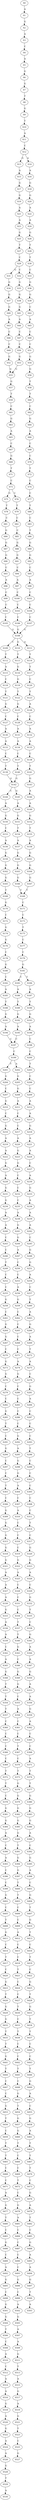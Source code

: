 strict digraph  {
	S0 -> S1 [ label = A ];
	S1 -> S2 [ label = G ];
	S2 -> S3 [ label = A ];
	S3 -> S4 [ label = C ];
	S4 -> S5 [ label = A ];
	S5 -> S6 [ label = G ];
	S6 -> S7 [ label = G ];
	S7 -> S8 [ label = T ];
	S8 -> S9 [ label = G ];
	S9 -> S10 [ label = T ];
	S10 -> S11 [ label = A ];
	S11 -> S12 [ label = C ];
	S12 -> S13 [ label = G ];
	S12 -> S14 [ label = A ];
	S13 -> S15 [ label = A ];
	S14 -> S16 [ label = A ];
	S15 -> S17 [ label = G ];
	S16 -> S18 [ label = G ];
	S17 -> S19 [ label = G ];
	S18 -> S20 [ label = G ];
	S19 -> S21 [ label = A ];
	S20 -> S22 [ label = A ];
	S21 -> S23 [ label = A ];
	S22 -> S24 [ label = A ];
	S23 -> S25 [ label = G ];
	S24 -> S26 [ label = G ];
	S25 -> S27 [ label = T ];
	S26 -> S28 [ label = T ];
	S27 -> S29 [ label = C ];
	S28 -> S30 [ label = T ];
	S29 -> S31 [ label = G ];
	S29 -> S32 [ label = C ];
	S30 -> S33 [ label = C ];
	S31 -> S34 [ label = G ];
	S32 -> S35 [ label = G ];
	S33 -> S36 [ label = G ];
	S34 -> S37 [ label = G ];
	S35 -> S38 [ label = G ];
	S36 -> S39 [ label = G ];
	S37 -> S40 [ label = G ];
	S38 -> S41 [ label = G ];
	S39 -> S42 [ label = C ];
	S40 -> S43 [ label = A ];
	S41 -> S44 [ label = A ];
	S42 -> S45 [ label = A ];
	S43 -> S46 [ label = C ];
	S44 -> S47 [ label = C ];
	S45 -> S48 [ label = C ];
	S46 -> S49 [ label = C ];
	S47 -> S50 [ label = C ];
	S48 -> S51 [ label = C ];
	S49 -> S52 [ label = G ];
	S50 -> S53 [ label = G ];
	S51 -> S54 [ label = G ];
	S52 -> S55 [ label = G ];
	S53 -> S55 [ label = G ];
	S54 -> S56 [ label = G ];
	S55 -> S57 [ label = G ];
	S56 -> S58 [ label = T ];
	S57 -> S59 [ label = T ];
	S58 -> S60 [ label = T ];
	S59 -> S61 [ label = C ];
	S60 -> S62 [ label = C ];
	S61 -> S63 [ label = G ];
	S62 -> S64 [ label = G ];
	S63 -> S65 [ label = A ];
	S64 -> S66 [ label = A ];
	S65 -> S67 [ label = C ];
	S66 -> S68 [ label = C ];
	S67 -> S69 [ label = G ];
	S68 -> S70 [ label = C ];
	S69 -> S71 [ label = T ];
	S70 -> S72 [ label = T ];
	S71 -> S73 [ label = C ];
	S72 -> S74 [ label = C ];
	S73 -> S75 [ label = G ];
	S73 -> S76 [ label = C ];
	S74 -> S77 [ label = C ];
	S75 -> S78 [ label = T ];
	S76 -> S79 [ label = T ];
	S77 -> S80 [ label = T ];
	S78 -> S81 [ label = C ];
	S79 -> S82 [ label = C ];
	S80 -> S83 [ label = C ];
	S81 -> S84 [ label = G ];
	S82 -> S85 [ label = C ];
	S83 -> S86 [ label = T ];
	S84 -> S87 [ label = G ];
	S85 -> S88 [ label = G ];
	S86 -> S89 [ label = G ];
	S87 -> S90 [ label = G ];
	S88 -> S91 [ label = G ];
	S89 -> S92 [ label = G ];
	S90 -> S93 [ label = C ];
	S91 -> S94 [ label = C ];
	S92 -> S95 [ label = C ];
	S93 -> S96 [ label = A ];
	S94 -> S97 [ label = A ];
	S95 -> S98 [ label = A ];
	S96 -> S99 [ label = C ];
	S97 -> S100 [ label = C ];
	S98 -> S101 [ label = C ];
	S99 -> S102 [ label = C ];
	S100 -> S103 [ label = C ];
	S101 -> S104 [ label = C ];
	S102 -> S105 [ label = C ];
	S103 -> S106 [ label = C ];
	S104 -> S107 [ label = C ];
	S105 -> S108 [ label = G ];
	S106 -> S108 [ label = G ];
	S107 -> S108 [ label = G ];
	S108 -> S109 [ label = C ];
	S108 -> S110 [ label = G ];
	S108 -> S111 [ label = A ];
	S109 -> S112 [ label = T ];
	S110 -> S113 [ label = T ];
	S111 -> S114 [ label = T ];
	S112 -> S115 [ label = A ];
	S113 -> S116 [ label = G ];
	S114 -> S117 [ label = T ];
	S115 -> S118 [ label = C ];
	S116 -> S119 [ label = G ];
	S117 -> S120 [ label = C ];
	S118 -> S121 [ label = T ];
	S119 -> S122 [ label = T ];
	S120 -> S123 [ label = T ];
	S121 -> S124 [ label = G ];
	S122 -> S125 [ label = G ];
	S123 -> S126 [ label = A ];
	S124 -> S127 [ label = C ];
	S125 -> S128 [ label = C ];
	S126 -> S129 [ label = C ];
	S127 -> S130 [ label = A ];
	S128 -> S131 [ label = A ];
	S129 -> S132 [ label = A ];
	S130 -> S133 [ label = A ];
	S131 -> S134 [ label = A ];
	S132 -> S135 [ label = A ];
	S133 -> S136 [ label = C ];
	S134 -> S137 [ label = C ];
	S135 -> S138 [ label = C ];
	S136 -> S139 [ label = T ];
	S137 -> S140 [ label = T ];
	S138 -> S141 [ label = T ];
	S139 -> S142 [ label = G ];
	S140 -> S142 [ label = G ];
	S141 -> S143 [ label = G ];
	S142 -> S144 [ label = C ];
	S142 -> S145 [ label = G ];
	S143 -> S146 [ label = A ];
	S144 -> S147 [ label = A ];
	S145 -> S148 [ label = A ];
	S146 -> S149 [ label = A ];
	S147 -> S150 [ label = G ];
	S148 -> S151 [ label = G ];
	S149 -> S152 [ label = G ];
	S150 -> S153 [ label = C ];
	S151 -> S154 [ label = T ];
	S152 -> S155 [ label = T ];
	S153 -> S156 [ label = A ];
	S154 -> S157 [ label = A ];
	S155 -> S158 [ label = A ];
	S156 -> S159 [ label = G ];
	S157 -> S160 [ label = G ];
	S158 -> S161 [ label = G ];
	S159 -> S162 [ label = G ];
	S160 -> S163 [ label = G ];
	S161 -> S164 [ label = G ];
	S162 -> S165 [ label = G ];
	S163 -> S166 [ label = G ];
	S164 -> S167 [ label = G ];
	S165 -> S168 [ label = T ];
	S166 -> S169 [ label = T ];
	S167 -> S169 [ label = T ];
	S168 -> S170 [ label = G ];
	S169 -> S171 [ label = C ];
	S170 -> S172 [ label = C ];
	S171 -> S173 [ label = C ];
	S172 -> S174 [ label = G ];
	S173 -> S175 [ label = T ];
	S174 -> S176 [ label = G ];
	S175 -> S177 [ label = C ];
	S176 -> S178 [ label = C ];
	S177 -> S179 [ label = C ];
	S178 -> S180 [ label = G ];
	S179 -> S181 [ label = G ];
	S180 -> S182 [ label = C ];
	S181 -> S183 [ label = C ];
	S181 -> S184 [ label = T ];
	S182 -> S185 [ label = A ];
	S183 -> S186 [ label = A ];
	S184 -> S187 [ label = A ];
	S185 -> S188 [ label = T ];
	S186 -> S189 [ label = T ];
	S187 -> S190 [ label = T ];
	S188 -> S191 [ label = G ];
	S189 -> S192 [ label = G ];
	S190 -> S193 [ label = G ];
	S191 -> S194 [ label = A ];
	S192 -> S195 [ label = A ];
	S193 -> S196 [ label = A ];
	S194 -> S197 [ label = C ];
	S195 -> S197 [ label = C ];
	S196 -> S198 [ label = C ];
	S197 -> S199 [ label = C ];
	S198 -> S200 [ label = C ];
	S199 -> S201 [ label = T ];
	S199 -> S202 [ label = A ];
	S200 -> S203 [ label = T ];
	S201 -> S204 [ label = G ];
	S202 -> S205 [ label = G ];
	S203 -> S206 [ label = C ];
	S204 -> S207 [ label = C ];
	S205 -> S208 [ label = G ];
	S206 -> S209 [ label = C ];
	S207 -> S210 [ label = G ];
	S208 -> S211 [ label = A ];
	S209 -> S212 [ label = A ];
	S210 -> S213 [ label = C ];
	S211 -> S214 [ label = C ];
	S212 -> S215 [ label = A ];
	S213 -> S216 [ label = G ];
	S214 -> S217 [ label = C ];
	S215 -> S218 [ label = G ];
	S216 -> S219 [ label = A ];
	S217 -> S220 [ label = A ];
	S218 -> S221 [ label = A ];
	S219 -> S222 [ label = A ];
	S220 -> S223 [ label = G ];
	S221 -> S224 [ label = A ];
	S222 -> S225 [ label = G ];
	S223 -> S226 [ label = G ];
	S224 -> S227 [ label = C ];
	S225 -> S228 [ label = A ];
	S226 -> S229 [ label = C ];
	S227 -> S230 [ label = A ];
	S228 -> S231 [ label = G ];
	S229 -> S232 [ label = C ];
	S230 -> S233 [ label = G ];
	S231 -> S234 [ label = G ];
	S232 -> S235 [ label = C ];
	S233 -> S236 [ label = A ];
	S234 -> S237 [ label = A ];
	S235 -> S238 [ label = A ];
	S236 -> S239 [ label = A ];
	S237 -> S240 [ label = A ];
	S238 -> S241 [ label = G ];
	S239 -> S242 [ label = A ];
	S240 -> S243 [ label = C ];
	S241 -> S244 [ label = G ];
	S242 -> S245 [ label = C ];
	S243 -> S246 [ label = C ];
	S244 -> S247 [ label = A ];
	S245 -> S248 [ label = G ];
	S246 -> S249 [ label = T ];
	S247 -> S250 [ label = C ];
	S248 -> S251 [ label = G ];
	S249 -> S252 [ label = C ];
	S250 -> S253 [ label = C ];
	S251 -> S254 [ label = A ];
	S252 -> S255 [ label = C ];
	S253 -> S256 [ label = A ];
	S254 -> S257 [ label = C ];
	S255 -> S258 [ label = G ];
	S256 -> S259 [ label = G ];
	S257 -> S260 [ label = T ];
	S258 -> S261 [ label = C ];
	S259 -> S262 [ label = C ];
	S260 -> S263 [ label = A ];
	S261 -> S264 [ label = G ];
	S262 -> S265 [ label = C ];
	S263 -> S266 [ label = G ];
	S264 -> S267 [ label = G ];
	S265 -> S268 [ label = C ];
	S266 -> S269 [ label = A ];
	S267 -> S270 [ label = C ];
	S268 -> S271 [ label = C ];
	S269 -> S272 [ label = T ];
	S270 -> S273 [ label = G ];
	S271 -> S274 [ label = A ];
	S272 -> S275 [ label = A ];
	S273 -> S276 [ label = G ];
	S274 -> S277 [ label = G ];
	S275 -> S278 [ label = C ];
	S276 -> S279 [ label = C ];
	S277 -> S280 [ label = C ];
	S278 -> S281 [ label = G ];
	S279 -> S282 [ label = C ];
	S280 -> S283 [ label = C ];
	S281 -> S284 [ label = A ];
	S282 -> S285 [ label = G ];
	S283 -> S286 [ label = C ];
	S284 -> S287 [ label = C ];
	S285 -> S288 [ label = T ];
	S286 -> S289 [ label = C ];
	S287 -> S290 [ label = C ];
	S288 -> S291 [ label = C ];
	S289 -> S292 [ label = G ];
	S290 -> S293 [ label = C ];
	S291 -> S294 [ label = G ];
	S292 -> S295 [ label = A ];
	S293 -> S296 [ label = T ];
	S294 -> S297 [ label = C ];
	S295 -> S298 [ label = G ];
	S296 -> S299 [ label = C ];
	S297 -> S300 [ label = C ];
	S298 -> S301 [ label = G ];
	S299 -> S302 [ label = C ];
	S300 -> S303 [ label = T ];
	S301 -> S304 [ label = A ];
	S302 -> S305 [ label = C ];
	S303 -> S306 [ label = C ];
	S304 -> S307 [ label = C ];
	S305 -> S308 [ label = C ];
	S306 -> S309 [ label = G ];
	S307 -> S310 [ label = A ];
	S308 -> S311 [ label = C ];
	S309 -> S312 [ label = G ];
	S310 -> S313 [ label = C ];
	S311 -> S314 [ label = T ];
	S312 -> S315 [ label = G ];
	S313 -> S316 [ label = C ];
	S314 -> S317 [ label = C ];
	S315 -> S318 [ label = G ];
	S316 -> S319 [ label = C ];
	S317 -> S320 [ label = G ];
	S318 -> S321 [ label = G ];
	S319 -> S322 [ label = G ];
	S320 -> S323 [ label = G ];
	S321 -> S324 [ label = A ];
	S322 -> S325 [ label = A ];
	S323 -> S326 [ label = A ];
	S324 -> S327 [ label = A ];
	S325 -> S328 [ label = C ];
	S326 -> S329 [ label = C ];
	S327 -> S330 [ label = A ];
	S328 -> S331 [ label = C ];
	S329 -> S332 [ label = G ];
	S330 -> S333 [ label = G ];
	S331 -> S334 [ label = C ];
	S332 -> S335 [ label = T ];
	S333 -> S336 [ label = A ];
	S334 -> S337 [ label = T ];
	S335 -> S338 [ label = C ];
	S336 -> S339 [ label = A ];
	S337 -> S340 [ label = T ];
	S338 -> S341 [ label = G ];
	S339 -> S342 [ label = C ];
	S340 -> S343 [ label = G ];
	S341 -> S344 [ label = A ];
	S342 -> S345 [ label = A ];
	S343 -> S346 [ label = C ];
	S344 -> S347 [ label = A ];
	S345 -> S348 [ label = G ];
	S346 -> S349 [ label = G ];
	S347 -> S350 [ label = G ];
	S348 -> S351 [ label = T ];
	S349 -> S352 [ label = G ];
	S350 -> S353 [ label = A ];
	S351 -> S354 [ label = T ];
	S352 -> S355 [ label = C ];
	S353 -> S356 [ label = A ];
	S354 -> S357 [ label = T ];
	S355 -> S358 [ label = A ];
	S356 -> S359 [ label = G ];
	S357 -> S360 [ label = C ];
	S358 -> S361 [ label = C ];
	S359 -> S362 [ label = A ];
	S360 -> S363 [ label = C ];
	S361 -> S364 [ label = C ];
	S362 -> S365 [ label = C ];
	S363 -> S366 [ label = C ];
	S364 -> S367 [ label = T ];
	S365 -> S368 [ label = C ];
	S366 -> S369 [ label = C ];
	S367 -> S370 [ label = C ];
	S368 -> S371 [ label = A ];
	S369 -> S372 [ label = T ];
	S370 -> S373 [ label = T ];
	S371 -> S374 [ label = T ];
	S372 -> S375 [ label = T ];
	S373 -> S376 [ label = G ];
	S374 -> S377 [ label = T ];
	S375 -> S378 [ label = C ];
	S376 -> S379 [ label = G ];
	S377 -> S380 [ label = G ];
	S378 -> S381 [ label = G ];
	S379 -> S382 [ label = G ];
	S380 -> S383 [ label = G ];
	S381 -> S384 [ label = G ];
	S382 -> S385 [ label = G ];
	S383 -> S386 [ label = G ];
	S384 -> S387 [ label = A ];
	S385 -> S388 [ label = G ];
	S386 -> S389 [ label = A ];
	S387 -> S390 [ label = C ];
	S388 -> S391 [ label = T ];
	S389 -> S392 [ label = C ];
	S390 -> S393 [ label = A ];
	S391 -> S394 [ label = G ];
	S392 -> S395 [ label = G ];
	S393 -> S396 [ label = C ];
	S394 -> S397 [ label = G ];
	S395 -> S398 [ label = A ];
	S396 -> S399 [ label = C ];
	S397 -> S400 [ label = T ];
	S398 -> S401 [ label = C ];
	S399 -> S402 [ label = G ];
	S400 -> S403 [ label = T ];
	S401 -> S404 [ label = G ];
	S402 -> S405 [ label = C ];
	S403 -> S406 [ label = C ];
	S404 -> S407 [ label = T ];
	S405 -> S408 [ label = T ];
	S406 -> S409 [ label = C ];
	S407 -> S410 [ label = G ];
	S408 -> S411 [ label = G ];
	S409 -> S412 [ label = A ];
	S410 -> S413 [ label = T ];
	S411 -> S414 [ label = C ];
	S412 -> S415 [ label = C ];
	S413 -> S416 [ label = C ];
	S414 -> S417 [ label = T ];
	S415 -> S418 [ label = C ];
	S416 -> S419 [ label = T ];
	S417 -> S420 [ label = C ];
	S418 -> S421 [ label = T ];
	S419 -> S422 [ label = C ];
	S420 -> S423 [ label = G ];
	S421 -> S424 [ label = C ];
	S422 -> S425 [ label = G ];
	S423 -> S426 [ label = T ];
	S424 -> S427 [ label = C ];
	S425 -> S428 [ label = T ];
	S426 -> S429 [ label = G ];
	S427 -> S430 [ label = T ];
	S428 -> S431 [ label = G ];
	S429 -> S432 [ label = G ];
	S430 -> S433 [ label = C ];
	S431 -> S434 [ label = T ];
	S432 -> S435 [ label = T ];
	S433 -> S436 [ label = T ];
	S434 -> S437 [ label = T ];
	S435 -> S438 [ label = T ];
	S436 -> S439 [ label = C ];
	S437 -> S440 [ label = C ];
	S438 -> S441 [ label = G ];
	S439 -> S442 [ label = C ];
	S440 -> S443 [ label = C ];
	S441 -> S444 [ label = T ];
	S442 -> S445 [ label = T ];
	S443 -> S446 [ label = T ];
	S444 -> S447 [ label = C ];
	S445 -> S448 [ label = C ];
	S446 -> S449 [ label = G ];
	S447 -> S450 [ label = C ];
	S448 -> S451 [ label = G ];
	S449 -> S452 [ label = A ];
	S450 -> S453 [ label = G ];
	S451 -> S454 [ label = T ];
	S452 -> S455 [ label = C ];
	S453 -> S456 [ label = T ];
	S454 -> S457 [ label = G ];
	S455 -> S458 [ label = G ];
	S456 -> S459 [ label = C ];
	S457 -> S460 [ label = G ];
	S458 -> S461 [ label = A ];
	S459 -> S462 [ label = T ];
	S460 -> S463 [ label = T ];
	S461 -> S464 [ label = T ];
	S462 -> S465 [ label = T ];
	S463 -> S466 [ label = C ];
	S464 -> S467 [ label = T ];
	S465 -> S468 [ label = C ];
	S466 -> S469 [ label = C ];
	S467 -> S470 [ label = T ];
	S468 -> S471 [ label = C ];
	S469 -> S472 [ label = T ];
	S470 -> S473 [ label = C ];
	S471 -> S474 [ label = A ];
	S472 -> S475 [ label = C ];
	S473 -> S476 [ label = G ];
	S474 -> S477 [ label = G ];
	S475 -> S478 [ label = G ];
	S476 -> S479 [ label = A ];
	S477 -> S480 [ label = T ];
	S478 -> S481 [ label = A ];
	S479 -> S482 [ label = T ];
	S480 -> S483 [ label = C ];
	S481 -> S484 [ label = C ];
	S482 -> S485 [ label = C ];
	S483 -> S486 [ label = G ];
	S484 -> S487 [ label = C ];
	S485 -> S488 [ label = G ];
	S486 -> S489 [ label = C ];
	S487 -> S490 [ label = C ];
	S488 -> S491 [ label = A ];
	S489 -> S492 [ label = A ];
	S490 -> S493 [ label = C ];
	S491 -> S494 [ label = A ];
	S492 -> S495 [ label = G ];
	S493 -> S496 [ label = G ];
	S494 -> S497 [ label = G ];
	S495 -> S498 [ label = C ];
	S496 -> S499 [ label = C ];
	S497 -> S500 [ label = T ];
	S498 -> S501 [ label = G ];
	S499 -> S502 [ label = A ];
	S500 -> S503 [ label = A ];
	S501 -> S504 [ label = G ];
	S502 -> S505 [ label = G ];
	S504 -> S506 [ label = T ];
	S505 -> S507 [ label = A ];
	S506 -> S508 [ label = C ];
	S507 -> S509 [ label = A ];
	S508 -> S510 [ label = A ];
	S509 -> S511 [ label = G ];
	S510 -> S512 [ label = C ];
	S511 -> S513 [ label = T ];
	S512 -> S514 [ label = A ];
	S513 -> S515 [ label = A ];
	S514 -> S516 [ label = A ];
	S515 -> S517 [ label = G ];
	S516 -> S518 [ label = G ];
	S517 -> S519 [ label = A ];
	S518 -> S520 [ label = A ];
	S519 -> S521 [ label = G ];
	S520 -> S522 [ label = G ];
	S521 -> S523 [ label = T ];
	S522 -> S524 [ label = A ];
	S523 -> S525 [ label = C ];
	S524 -> S526 [ label = A ];
	S525 -> S527 [ label = G ];
	S526 -> S528 [ label = G ];
	S528 -> S529 [ label = T ];
	S529 -> S530 [ label = A ];
}
